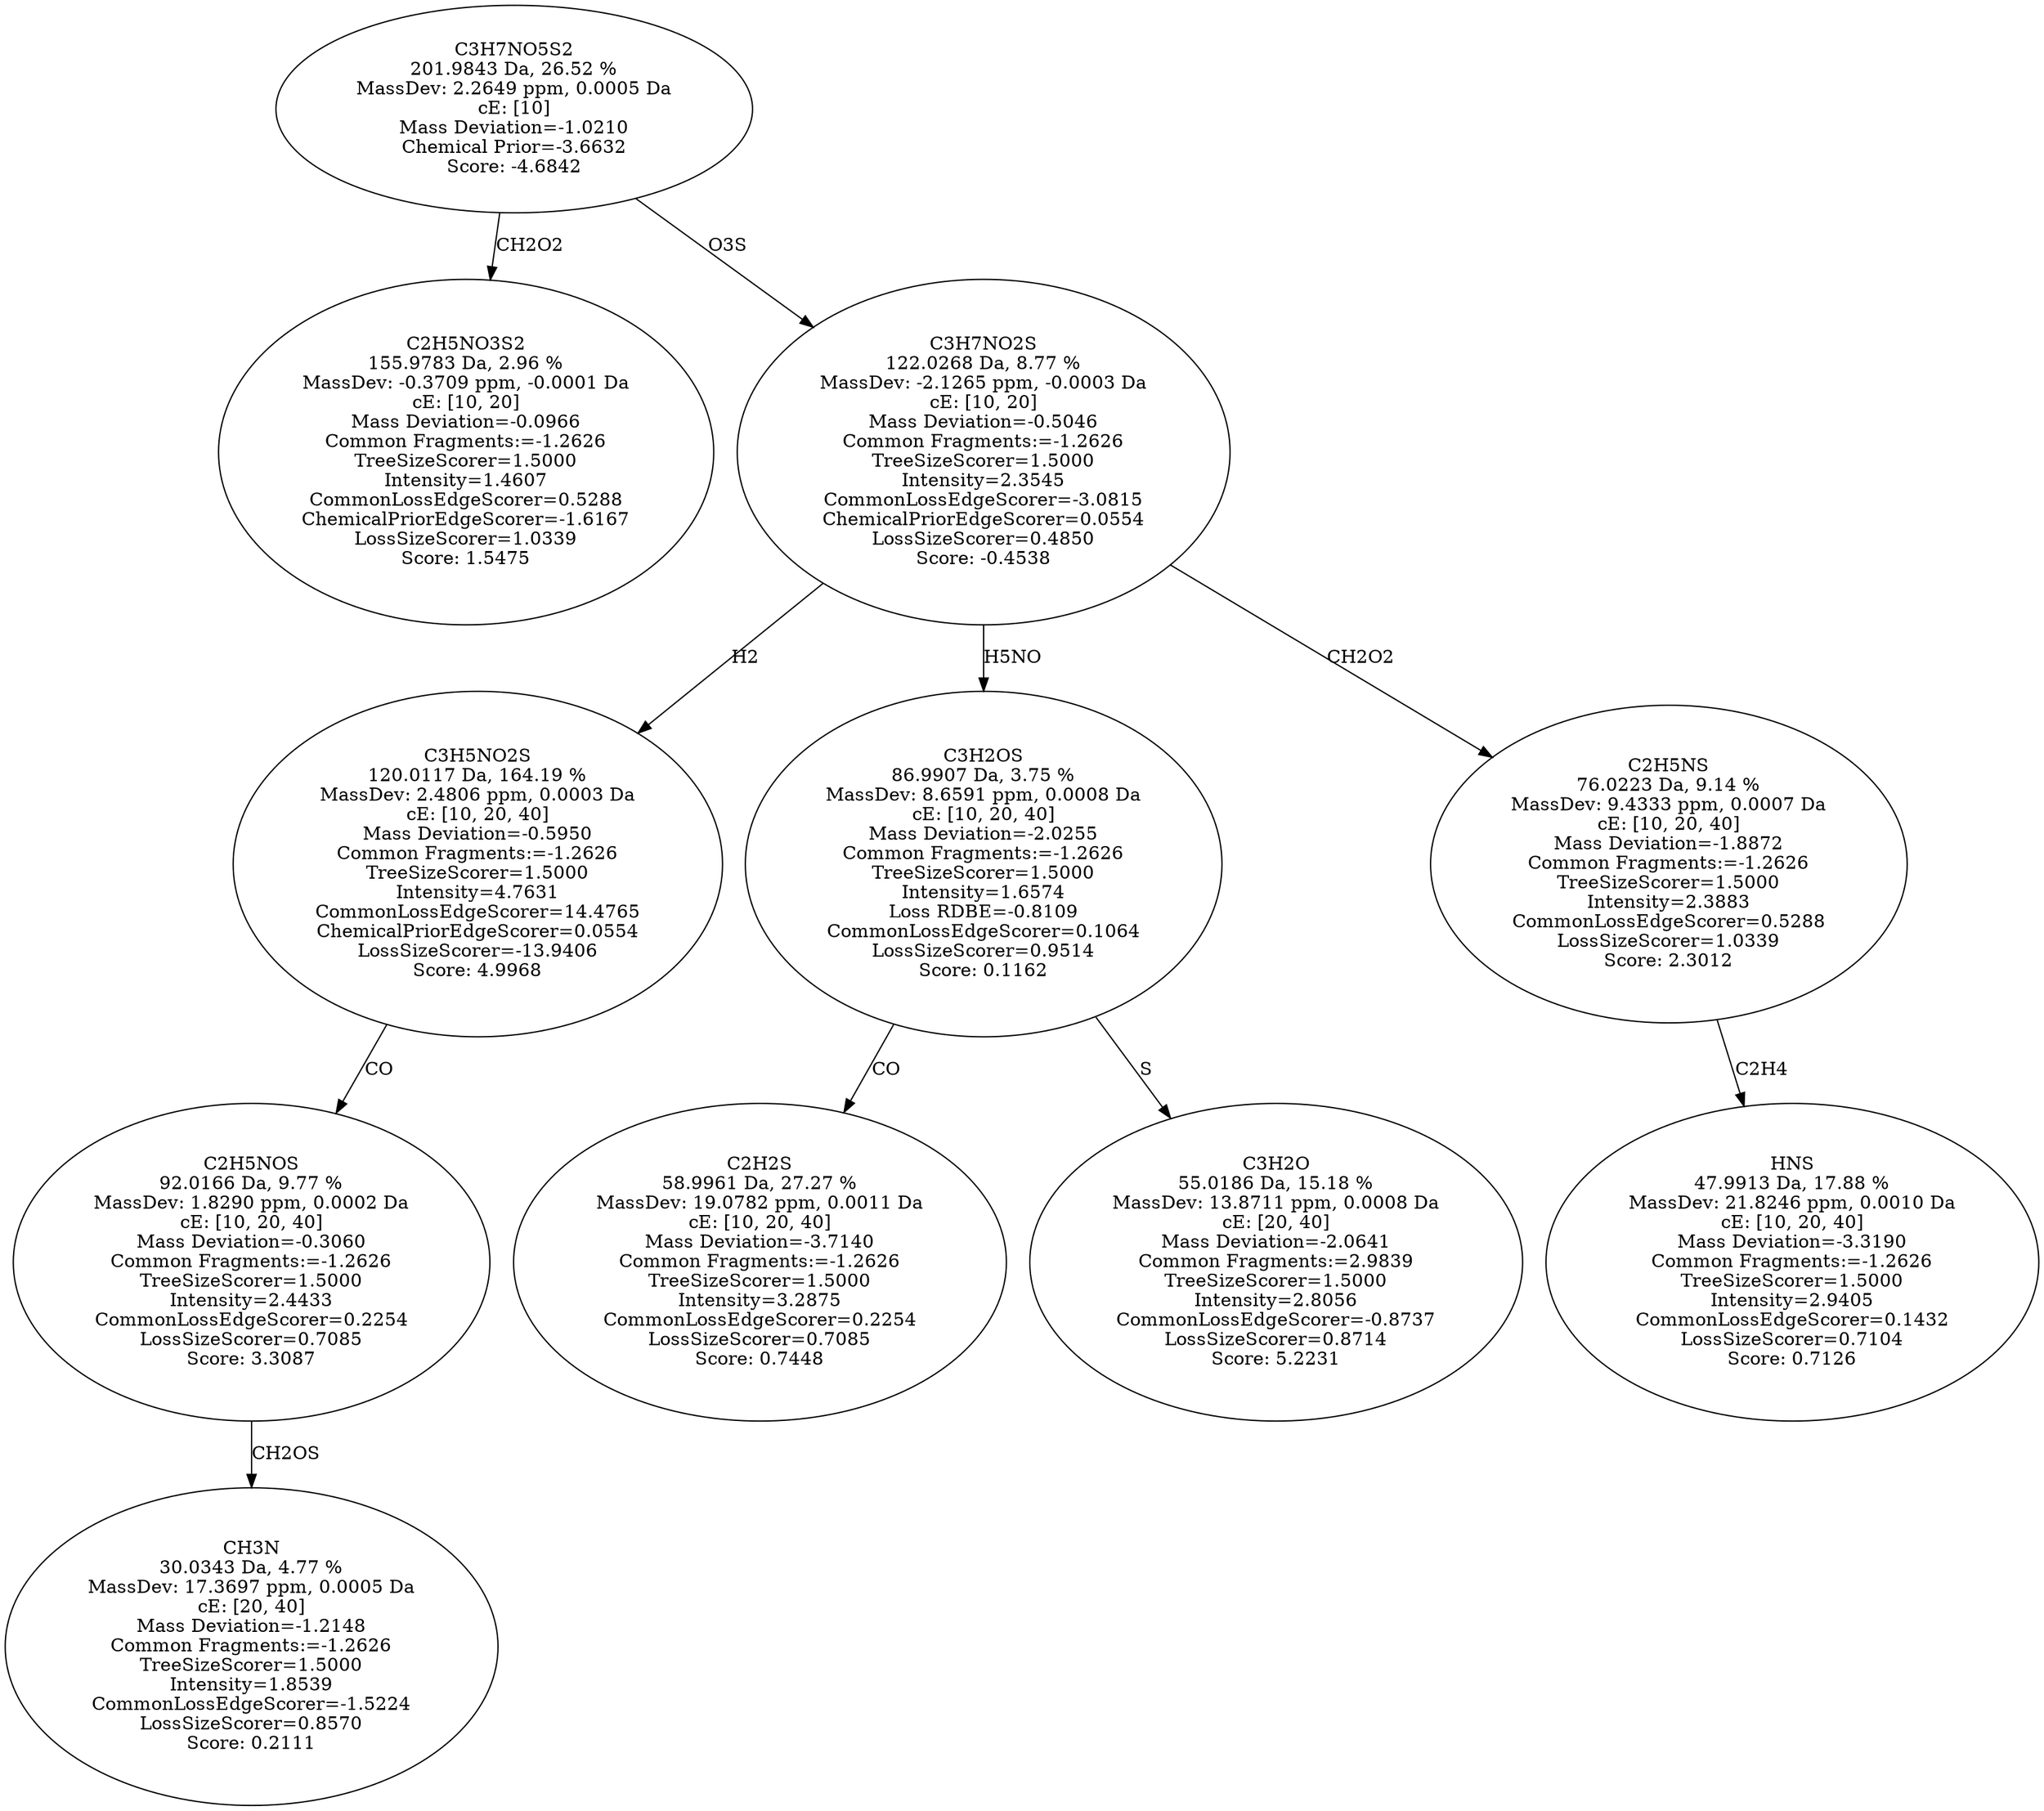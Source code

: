strict digraph {
v1 [label="C2H5NO3S2\n155.9783 Da, 2.96 %\nMassDev: -0.3709 ppm, -0.0001 Da\ncE: [10, 20]\nMass Deviation=-0.0966\nCommon Fragments:=-1.2626\nTreeSizeScorer=1.5000\nIntensity=1.4607\nCommonLossEdgeScorer=0.5288\nChemicalPriorEdgeScorer=-1.6167\nLossSizeScorer=1.0339\nScore: 1.5475"];
v2 [label="CH3N\n30.0343 Da, 4.77 %\nMassDev: 17.3697 ppm, 0.0005 Da\ncE: [20, 40]\nMass Deviation=-1.2148\nCommon Fragments:=-1.2626\nTreeSizeScorer=1.5000\nIntensity=1.8539\nCommonLossEdgeScorer=-1.5224\nLossSizeScorer=0.8570\nScore: 0.2111"];
v3 [label="C2H5NOS\n92.0166 Da, 9.77 %\nMassDev: 1.8290 ppm, 0.0002 Da\ncE: [10, 20, 40]\nMass Deviation=-0.3060\nCommon Fragments:=-1.2626\nTreeSizeScorer=1.5000\nIntensity=2.4433\nCommonLossEdgeScorer=0.2254\nLossSizeScorer=0.7085\nScore: 3.3087"];
v4 [label="C3H5NO2S\n120.0117 Da, 164.19 %\nMassDev: 2.4806 ppm, 0.0003 Da\ncE: [10, 20, 40]\nMass Deviation=-0.5950\nCommon Fragments:=-1.2626\nTreeSizeScorer=1.5000\nIntensity=4.7631\nCommonLossEdgeScorer=14.4765\nChemicalPriorEdgeScorer=0.0554\nLossSizeScorer=-13.9406\nScore: 4.9968"];
v5 [label="C2H2S\n58.9961 Da, 27.27 %\nMassDev: 19.0782 ppm, 0.0011 Da\ncE: [10, 20, 40]\nMass Deviation=-3.7140\nCommon Fragments:=-1.2626\nTreeSizeScorer=1.5000\nIntensity=3.2875\nCommonLossEdgeScorer=0.2254\nLossSizeScorer=0.7085\nScore: 0.7448"];
v6 [label="C3H2O\n55.0186 Da, 15.18 %\nMassDev: 13.8711 ppm, 0.0008 Da\ncE: [20, 40]\nMass Deviation=-2.0641\nCommon Fragments:=2.9839\nTreeSizeScorer=1.5000\nIntensity=2.8056\nCommonLossEdgeScorer=-0.8737\nLossSizeScorer=0.8714\nScore: 5.2231"];
v7 [label="C3H2OS\n86.9907 Da, 3.75 %\nMassDev: 8.6591 ppm, 0.0008 Da\ncE: [10, 20, 40]\nMass Deviation=-2.0255\nCommon Fragments:=-1.2626\nTreeSizeScorer=1.5000\nIntensity=1.6574\nLoss RDBE=-0.8109\nCommonLossEdgeScorer=0.1064\nLossSizeScorer=0.9514\nScore: 0.1162"];
v8 [label="HNS\n47.9913 Da, 17.88 %\nMassDev: 21.8246 ppm, 0.0010 Da\ncE: [10, 20, 40]\nMass Deviation=-3.3190\nCommon Fragments:=-1.2626\nTreeSizeScorer=1.5000\nIntensity=2.9405\nCommonLossEdgeScorer=0.1432\nLossSizeScorer=0.7104\nScore: 0.7126"];
v9 [label="C2H5NS\n76.0223 Da, 9.14 %\nMassDev: 9.4333 ppm, 0.0007 Da\ncE: [10, 20, 40]\nMass Deviation=-1.8872\nCommon Fragments:=-1.2626\nTreeSizeScorer=1.5000\nIntensity=2.3883\nCommonLossEdgeScorer=0.5288\nLossSizeScorer=1.0339\nScore: 2.3012"];
v10 [label="C3H7NO2S\n122.0268 Da, 8.77 %\nMassDev: -2.1265 ppm, -0.0003 Da\ncE: [10, 20]\nMass Deviation=-0.5046\nCommon Fragments:=-1.2626\nTreeSizeScorer=1.5000\nIntensity=2.3545\nCommonLossEdgeScorer=-3.0815\nChemicalPriorEdgeScorer=0.0554\nLossSizeScorer=0.4850\nScore: -0.4538"];
v11 [label="C3H7NO5S2\n201.9843 Da, 26.52 %\nMassDev: 2.2649 ppm, 0.0005 Da\ncE: [10]\nMass Deviation=-1.0210\nChemical Prior=-3.6632\nScore: -4.6842"];
v11 -> v1 [label="CH2O2"];
v3 -> v2 [label="CH2OS"];
v4 -> v3 [label="CO"];
v10 -> v4 [label="H2"];
v7 -> v5 [label="CO"];
v7 -> v6 [label="S"];
v10 -> v7 [label="H5NO"];
v9 -> v8 [label="C2H4"];
v10 -> v9 [label="CH2O2"];
v11 -> v10 [label="O3S"];
}